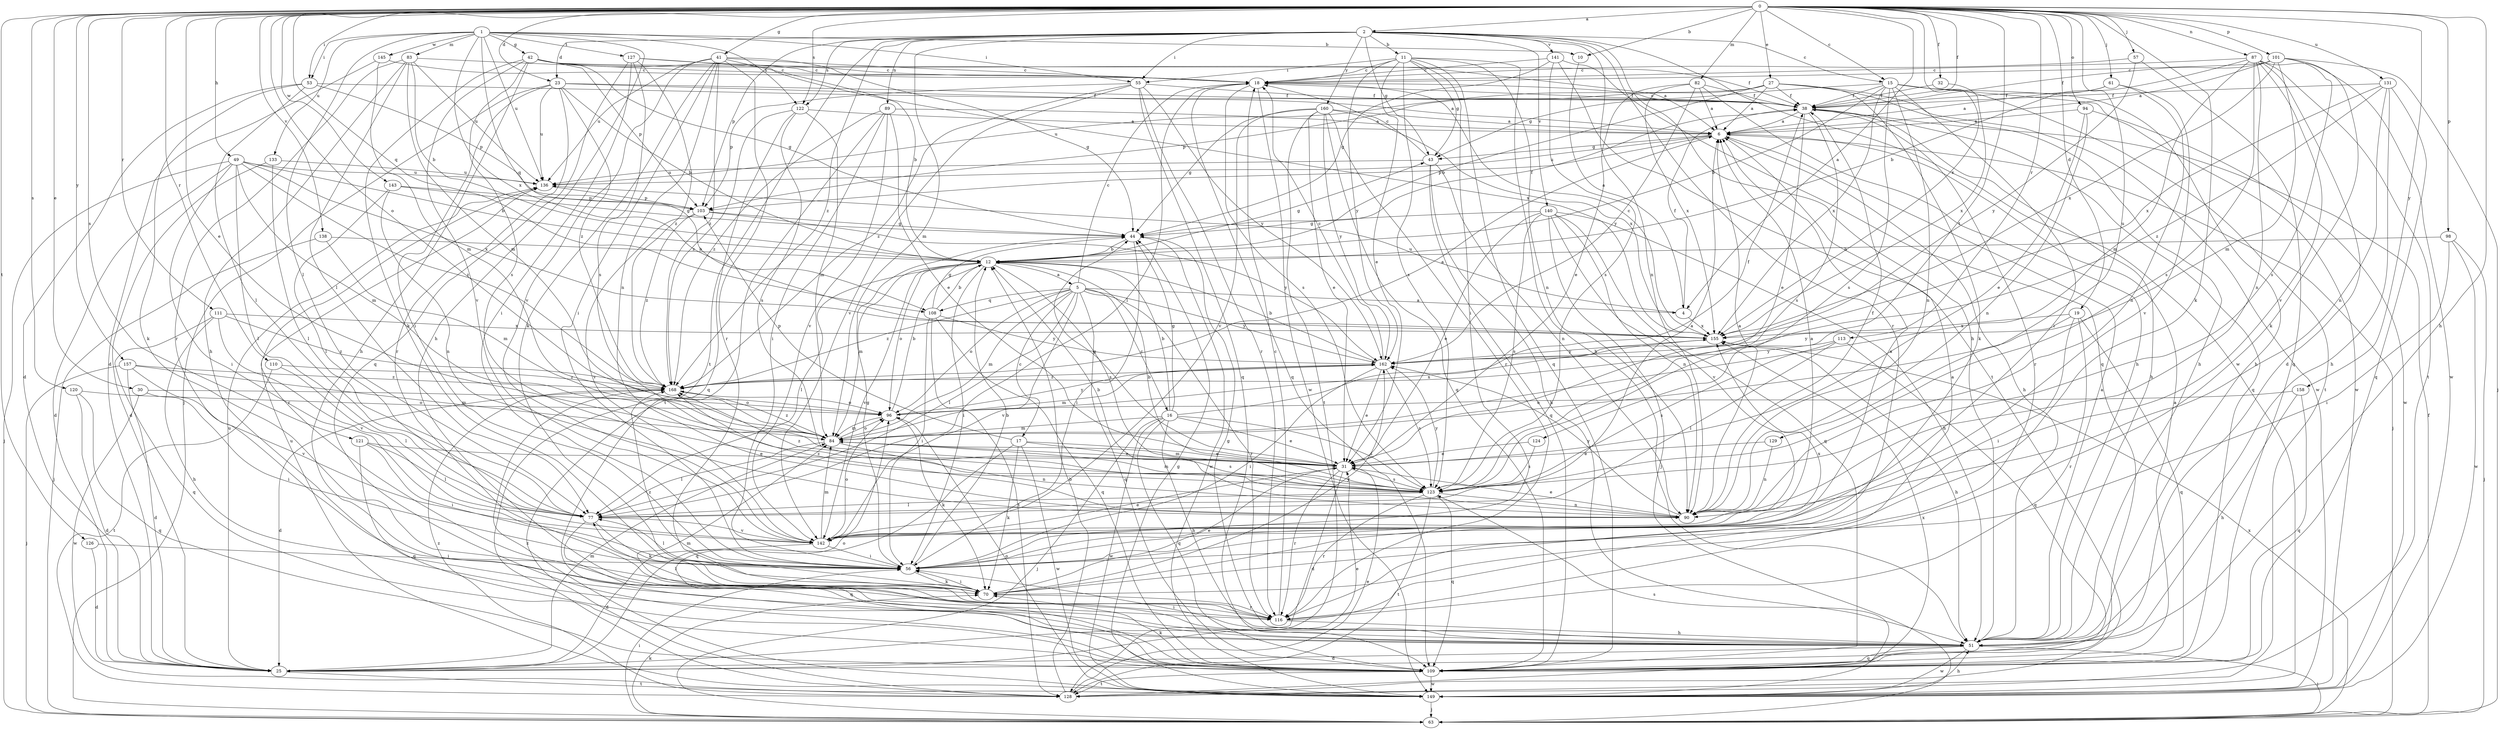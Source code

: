 strict digraph  {
0;
1;
2;
4;
5;
6;
10;
11;
12;
15;
16;
17;
18;
19;
23;
25;
27;
30;
31;
32;
38;
41;
42;
43;
44;
49;
51;
53;
55;
56;
57;
61;
63;
70;
77;
82;
83;
84;
87;
89;
90;
94;
96;
98;
101;
103;
108;
109;
110;
111;
113;
116;
120;
121;
122;
123;
124;
126;
127;
128;
129;
131;
133;
136;
138;
140;
141;
142;
143;
145;
149;
155;
157;
158;
160;
162;
168;
0 -> 2  [label=a];
0 -> 4  [label=a];
0 -> 10  [label=b];
0 -> 15  [label=c];
0 -> 19  [label=d];
0 -> 23  [label=d];
0 -> 27  [label=e];
0 -> 30  [label=e];
0 -> 31  [label=e];
0 -> 32  [label=f];
0 -> 38  [label=f];
0 -> 41  [label=g];
0 -> 49  [label=h];
0 -> 51  [label=h];
0 -> 53  [label=i];
0 -> 57  [label=j];
0 -> 61  [label=j];
0 -> 70  [label=k];
0 -> 82  [label=m];
0 -> 87  [label=n];
0 -> 94  [label=o];
0 -> 96  [label=o];
0 -> 98  [label=p];
0 -> 101  [label=p];
0 -> 108  [label=q];
0 -> 110  [label=r];
0 -> 111  [label=r];
0 -> 113  [label=r];
0 -> 120  [label=s];
0 -> 121  [label=s];
0 -> 122  [label=s];
0 -> 124  [label=t];
0 -> 126  [label=t];
0 -> 129  [label=u];
0 -> 131  [label=u];
0 -> 138  [label=v];
0 -> 143  [label=w];
0 -> 155  [label=x];
0 -> 157  [label=y];
0 -> 158  [label=y];
1 -> 10  [label=b];
1 -> 42  [label=g];
1 -> 51  [label=h];
1 -> 53  [label=i];
1 -> 55  [label=i];
1 -> 77  [label=l];
1 -> 83  [label=m];
1 -> 108  [label=q];
1 -> 122  [label=s];
1 -> 127  [label=t];
1 -> 133  [label=u];
1 -> 136  [label=u];
1 -> 145  [label=w];
1 -> 155  [label=x];
2 -> 11  [label=b];
2 -> 15  [label=c];
2 -> 23  [label=d];
2 -> 43  [label=g];
2 -> 51  [label=h];
2 -> 55  [label=i];
2 -> 84  [label=m];
2 -> 89  [label=n];
2 -> 90  [label=n];
2 -> 103  [label=p];
2 -> 116  [label=r];
2 -> 122  [label=s];
2 -> 128  [label=t];
2 -> 140  [label=v];
2 -> 141  [label=v];
2 -> 149  [label=w];
2 -> 160  [label=y];
2 -> 168  [label=z];
4 -> 38  [label=f];
4 -> 136  [label=u];
4 -> 155  [label=x];
5 -> 4  [label=a];
5 -> 16  [label=c];
5 -> 17  [label=c];
5 -> 18  [label=c];
5 -> 77  [label=l];
5 -> 84  [label=m];
5 -> 96  [label=o];
5 -> 108  [label=q];
5 -> 109  [label=q];
5 -> 116  [label=r];
5 -> 142  [label=v];
5 -> 162  [label=y];
5 -> 168  [label=z];
6 -> 43  [label=g];
6 -> 51  [label=h];
6 -> 63  [label=j];
6 -> 103  [label=p];
6 -> 136  [label=u];
10 -> 4  [label=a];
11 -> 18  [label=c];
11 -> 31  [label=e];
11 -> 43  [label=g];
11 -> 51  [label=h];
11 -> 55  [label=i];
11 -> 56  [label=i];
11 -> 90  [label=n];
11 -> 109  [label=q];
11 -> 123  [label=s];
11 -> 162  [label=y];
12 -> 5  [label=a];
12 -> 43  [label=g];
12 -> 56  [label=i];
12 -> 77  [label=l];
12 -> 84  [label=m];
12 -> 96  [label=o];
12 -> 123  [label=s];
12 -> 142  [label=v];
15 -> 12  [label=b];
15 -> 38  [label=f];
15 -> 43  [label=g];
15 -> 51  [label=h];
15 -> 56  [label=i];
15 -> 90  [label=n];
15 -> 123  [label=s];
15 -> 128  [label=t];
15 -> 149  [label=w];
15 -> 155  [label=x];
16 -> 12  [label=b];
16 -> 31  [label=e];
16 -> 38  [label=f];
16 -> 44  [label=g];
16 -> 51  [label=h];
16 -> 63  [label=j];
16 -> 84  [label=m];
16 -> 109  [label=q];
16 -> 123  [label=s];
16 -> 149  [label=w];
17 -> 31  [label=e];
17 -> 70  [label=k];
17 -> 103  [label=p];
17 -> 109  [label=q];
17 -> 123  [label=s];
17 -> 149  [label=w];
18 -> 38  [label=f];
18 -> 77  [label=l];
18 -> 109  [label=q];
18 -> 123  [label=s];
18 -> 149  [label=w];
19 -> 56  [label=i];
19 -> 109  [label=q];
19 -> 116  [label=r];
19 -> 155  [label=x];
19 -> 162  [label=y];
23 -> 6  [label=a];
23 -> 12  [label=b];
23 -> 38  [label=f];
23 -> 56  [label=i];
23 -> 63  [label=j];
23 -> 116  [label=r];
23 -> 136  [label=u];
23 -> 168  [label=z];
25 -> 31  [label=e];
25 -> 84  [label=m];
25 -> 96  [label=o];
25 -> 128  [label=t];
25 -> 136  [label=u];
27 -> 6  [label=a];
27 -> 12  [label=b];
27 -> 38  [label=f];
27 -> 51  [label=h];
27 -> 70  [label=k];
27 -> 103  [label=p];
27 -> 136  [label=u];
27 -> 149  [label=w];
30 -> 56  [label=i];
30 -> 96  [label=o];
30 -> 149  [label=w];
31 -> 25  [label=d];
31 -> 44  [label=g];
31 -> 84  [label=m];
31 -> 116  [label=r];
31 -> 123  [label=s];
32 -> 38  [label=f];
32 -> 155  [label=x];
38 -> 6  [label=a];
38 -> 18  [label=c];
38 -> 31  [label=e];
38 -> 51  [label=h];
38 -> 109  [label=q];
38 -> 116  [label=r];
38 -> 123  [label=s];
41 -> 12  [label=b];
41 -> 18  [label=c];
41 -> 44  [label=g];
41 -> 56  [label=i];
41 -> 70  [label=k];
41 -> 90  [label=n];
41 -> 116  [label=r];
41 -> 136  [label=u];
41 -> 142  [label=v];
41 -> 168  [label=z];
42 -> 6  [label=a];
42 -> 18  [label=c];
42 -> 38  [label=f];
42 -> 44  [label=g];
42 -> 51  [label=h];
42 -> 70  [label=k];
42 -> 103  [label=p];
42 -> 123  [label=s];
42 -> 142  [label=v];
43 -> 18  [label=c];
43 -> 51  [label=h];
43 -> 90  [label=n];
43 -> 109  [label=q];
43 -> 136  [label=u];
44 -> 12  [label=b];
44 -> 38  [label=f];
44 -> 56  [label=i];
44 -> 149  [label=w];
49 -> 12  [label=b];
49 -> 25  [label=d];
49 -> 56  [label=i];
49 -> 63  [label=j];
49 -> 77  [label=l];
49 -> 84  [label=m];
49 -> 136  [label=u];
49 -> 155  [label=x];
49 -> 168  [label=z];
51 -> 6  [label=a];
51 -> 25  [label=d];
51 -> 44  [label=g];
51 -> 56  [label=i];
51 -> 63  [label=j];
51 -> 84  [label=m];
51 -> 109  [label=q];
51 -> 149  [label=w];
53 -> 25  [label=d];
53 -> 38  [label=f];
53 -> 70  [label=k];
53 -> 77  [label=l];
53 -> 103  [label=p];
55 -> 38  [label=f];
55 -> 103  [label=p];
55 -> 109  [label=q];
55 -> 116  [label=r];
55 -> 142  [label=v];
55 -> 162  [label=y];
55 -> 168  [label=z];
56 -> 6  [label=a];
56 -> 12  [label=b];
56 -> 44  [label=g];
56 -> 70  [label=k];
56 -> 77  [label=l];
56 -> 155  [label=x];
57 -> 18  [label=c];
57 -> 109  [label=q];
57 -> 162  [label=y];
61 -> 6  [label=a];
61 -> 38  [label=f];
61 -> 90  [label=n];
61 -> 142  [label=v];
63 -> 38  [label=f];
63 -> 56  [label=i];
63 -> 70  [label=k];
63 -> 155  [label=x];
70 -> 31  [label=e];
70 -> 56  [label=i];
70 -> 116  [label=r];
70 -> 162  [label=y];
70 -> 168  [label=z];
77 -> 6  [label=a];
77 -> 70  [label=k];
77 -> 109  [label=q];
77 -> 142  [label=v];
82 -> 6  [label=a];
82 -> 31  [label=e];
82 -> 38  [label=f];
82 -> 51  [label=h];
82 -> 155  [label=x];
82 -> 162  [label=y];
83 -> 12  [label=b];
83 -> 18  [label=c];
83 -> 51  [label=h];
83 -> 77  [label=l];
83 -> 84  [label=m];
83 -> 116  [label=r];
83 -> 136  [label=u];
84 -> 31  [label=e];
84 -> 77  [label=l];
84 -> 90  [label=n];
84 -> 96  [label=o];
84 -> 168  [label=z];
87 -> 12  [label=b];
87 -> 18  [label=c];
87 -> 25  [label=d];
87 -> 84  [label=m];
87 -> 90  [label=n];
87 -> 123  [label=s];
87 -> 128  [label=t];
87 -> 142  [label=v];
87 -> 149  [label=w];
89 -> 6  [label=a];
89 -> 31  [label=e];
89 -> 56  [label=i];
89 -> 128  [label=t];
89 -> 142  [label=v];
89 -> 168  [label=z];
90 -> 6  [label=a];
90 -> 12  [label=b];
90 -> 31  [label=e];
90 -> 38  [label=f];
90 -> 162  [label=y];
90 -> 168  [label=z];
94 -> 6  [label=a];
94 -> 31  [label=e];
94 -> 90  [label=n];
94 -> 149  [label=w];
96 -> 12  [label=b];
96 -> 70  [label=k];
96 -> 84  [label=m];
96 -> 155  [label=x];
96 -> 162  [label=y];
98 -> 12  [label=b];
98 -> 56  [label=i];
98 -> 63  [label=j];
98 -> 149  [label=w];
101 -> 6  [label=a];
101 -> 18  [label=c];
101 -> 38  [label=f];
101 -> 63  [label=j];
101 -> 70  [label=k];
101 -> 84  [label=m];
101 -> 123  [label=s];
101 -> 155  [label=x];
103 -> 44  [label=g];
103 -> 142  [label=v];
103 -> 162  [label=y];
103 -> 168  [label=z];
108 -> 12  [label=b];
108 -> 44  [label=g];
108 -> 56  [label=i];
108 -> 109  [label=q];
108 -> 128  [label=t];
108 -> 162  [label=y];
109 -> 6  [label=a];
109 -> 70  [label=k];
109 -> 128  [label=t];
109 -> 149  [label=w];
110 -> 77  [label=l];
110 -> 128  [label=t];
110 -> 168  [label=z];
111 -> 51  [label=h];
111 -> 109  [label=q];
111 -> 142  [label=v];
111 -> 155  [label=x];
111 -> 168  [label=z];
113 -> 77  [label=l];
113 -> 109  [label=q];
113 -> 123  [label=s];
113 -> 162  [label=y];
116 -> 6  [label=a];
116 -> 18  [label=c];
116 -> 51  [label=h];
116 -> 77  [label=l];
120 -> 25  [label=d];
120 -> 96  [label=o];
120 -> 109  [label=q];
121 -> 31  [label=e];
121 -> 56  [label=i];
121 -> 77  [label=l];
121 -> 109  [label=q];
122 -> 6  [label=a];
122 -> 84  [label=m];
122 -> 109  [label=q];
122 -> 123  [label=s];
122 -> 168  [label=z];
123 -> 12  [label=b];
123 -> 77  [label=l];
123 -> 84  [label=m];
123 -> 90  [label=n];
123 -> 109  [label=q];
123 -> 116  [label=r];
123 -> 128  [label=t];
123 -> 162  [label=y];
123 -> 168  [label=z];
124 -> 31  [label=e];
124 -> 123  [label=s];
126 -> 25  [label=d];
126 -> 56  [label=i];
127 -> 18  [label=c];
127 -> 56  [label=i];
127 -> 109  [label=q];
127 -> 123  [label=s];
127 -> 155  [label=x];
127 -> 168  [label=z];
128 -> 12  [label=b];
128 -> 31  [label=e];
128 -> 155  [label=x];
128 -> 168  [label=z];
129 -> 31  [label=e];
129 -> 90  [label=n];
131 -> 38  [label=f];
131 -> 51  [label=h];
131 -> 90  [label=n];
131 -> 109  [label=q];
131 -> 155  [label=x];
131 -> 168  [label=z];
133 -> 25  [label=d];
133 -> 77  [label=l];
133 -> 136  [label=u];
136 -> 103  [label=p];
136 -> 116  [label=r];
138 -> 12  [label=b];
138 -> 63  [label=j];
138 -> 84  [label=m];
140 -> 31  [label=e];
140 -> 44  [label=g];
140 -> 51  [label=h];
140 -> 63  [label=j];
140 -> 90  [label=n];
140 -> 109  [label=q];
140 -> 123  [label=s];
140 -> 142  [label=v];
141 -> 18  [label=c];
141 -> 44  [label=g];
141 -> 109  [label=q];
141 -> 123  [label=s];
141 -> 128  [label=t];
142 -> 6  [label=a];
142 -> 25  [label=d];
142 -> 31  [label=e];
142 -> 56  [label=i];
142 -> 84  [label=m];
142 -> 96  [label=o];
143 -> 44  [label=g];
143 -> 77  [label=l];
143 -> 90  [label=n];
143 -> 103  [label=p];
145 -> 18  [label=c];
145 -> 25  [label=d];
145 -> 84  [label=m];
149 -> 44  [label=g];
149 -> 51  [label=h];
149 -> 63  [label=j];
149 -> 96  [label=o];
149 -> 123  [label=s];
149 -> 136  [label=u];
149 -> 168  [label=z];
155 -> 18  [label=c];
155 -> 51  [label=h];
155 -> 162  [label=y];
157 -> 25  [label=d];
157 -> 63  [label=j];
157 -> 84  [label=m];
157 -> 142  [label=v];
157 -> 168  [label=z];
158 -> 51  [label=h];
158 -> 96  [label=o];
158 -> 109  [label=q];
160 -> 6  [label=a];
160 -> 31  [label=e];
160 -> 44  [label=g];
160 -> 109  [label=q];
160 -> 116  [label=r];
160 -> 128  [label=t];
160 -> 142  [label=v];
160 -> 155  [label=x];
160 -> 162  [label=y];
162 -> 12  [label=b];
162 -> 18  [label=c];
162 -> 31  [label=e];
162 -> 56  [label=i];
162 -> 84  [label=m];
162 -> 123  [label=s];
162 -> 168  [label=z];
168 -> 6  [label=a];
168 -> 25  [label=d];
168 -> 96  [label=o];
}
